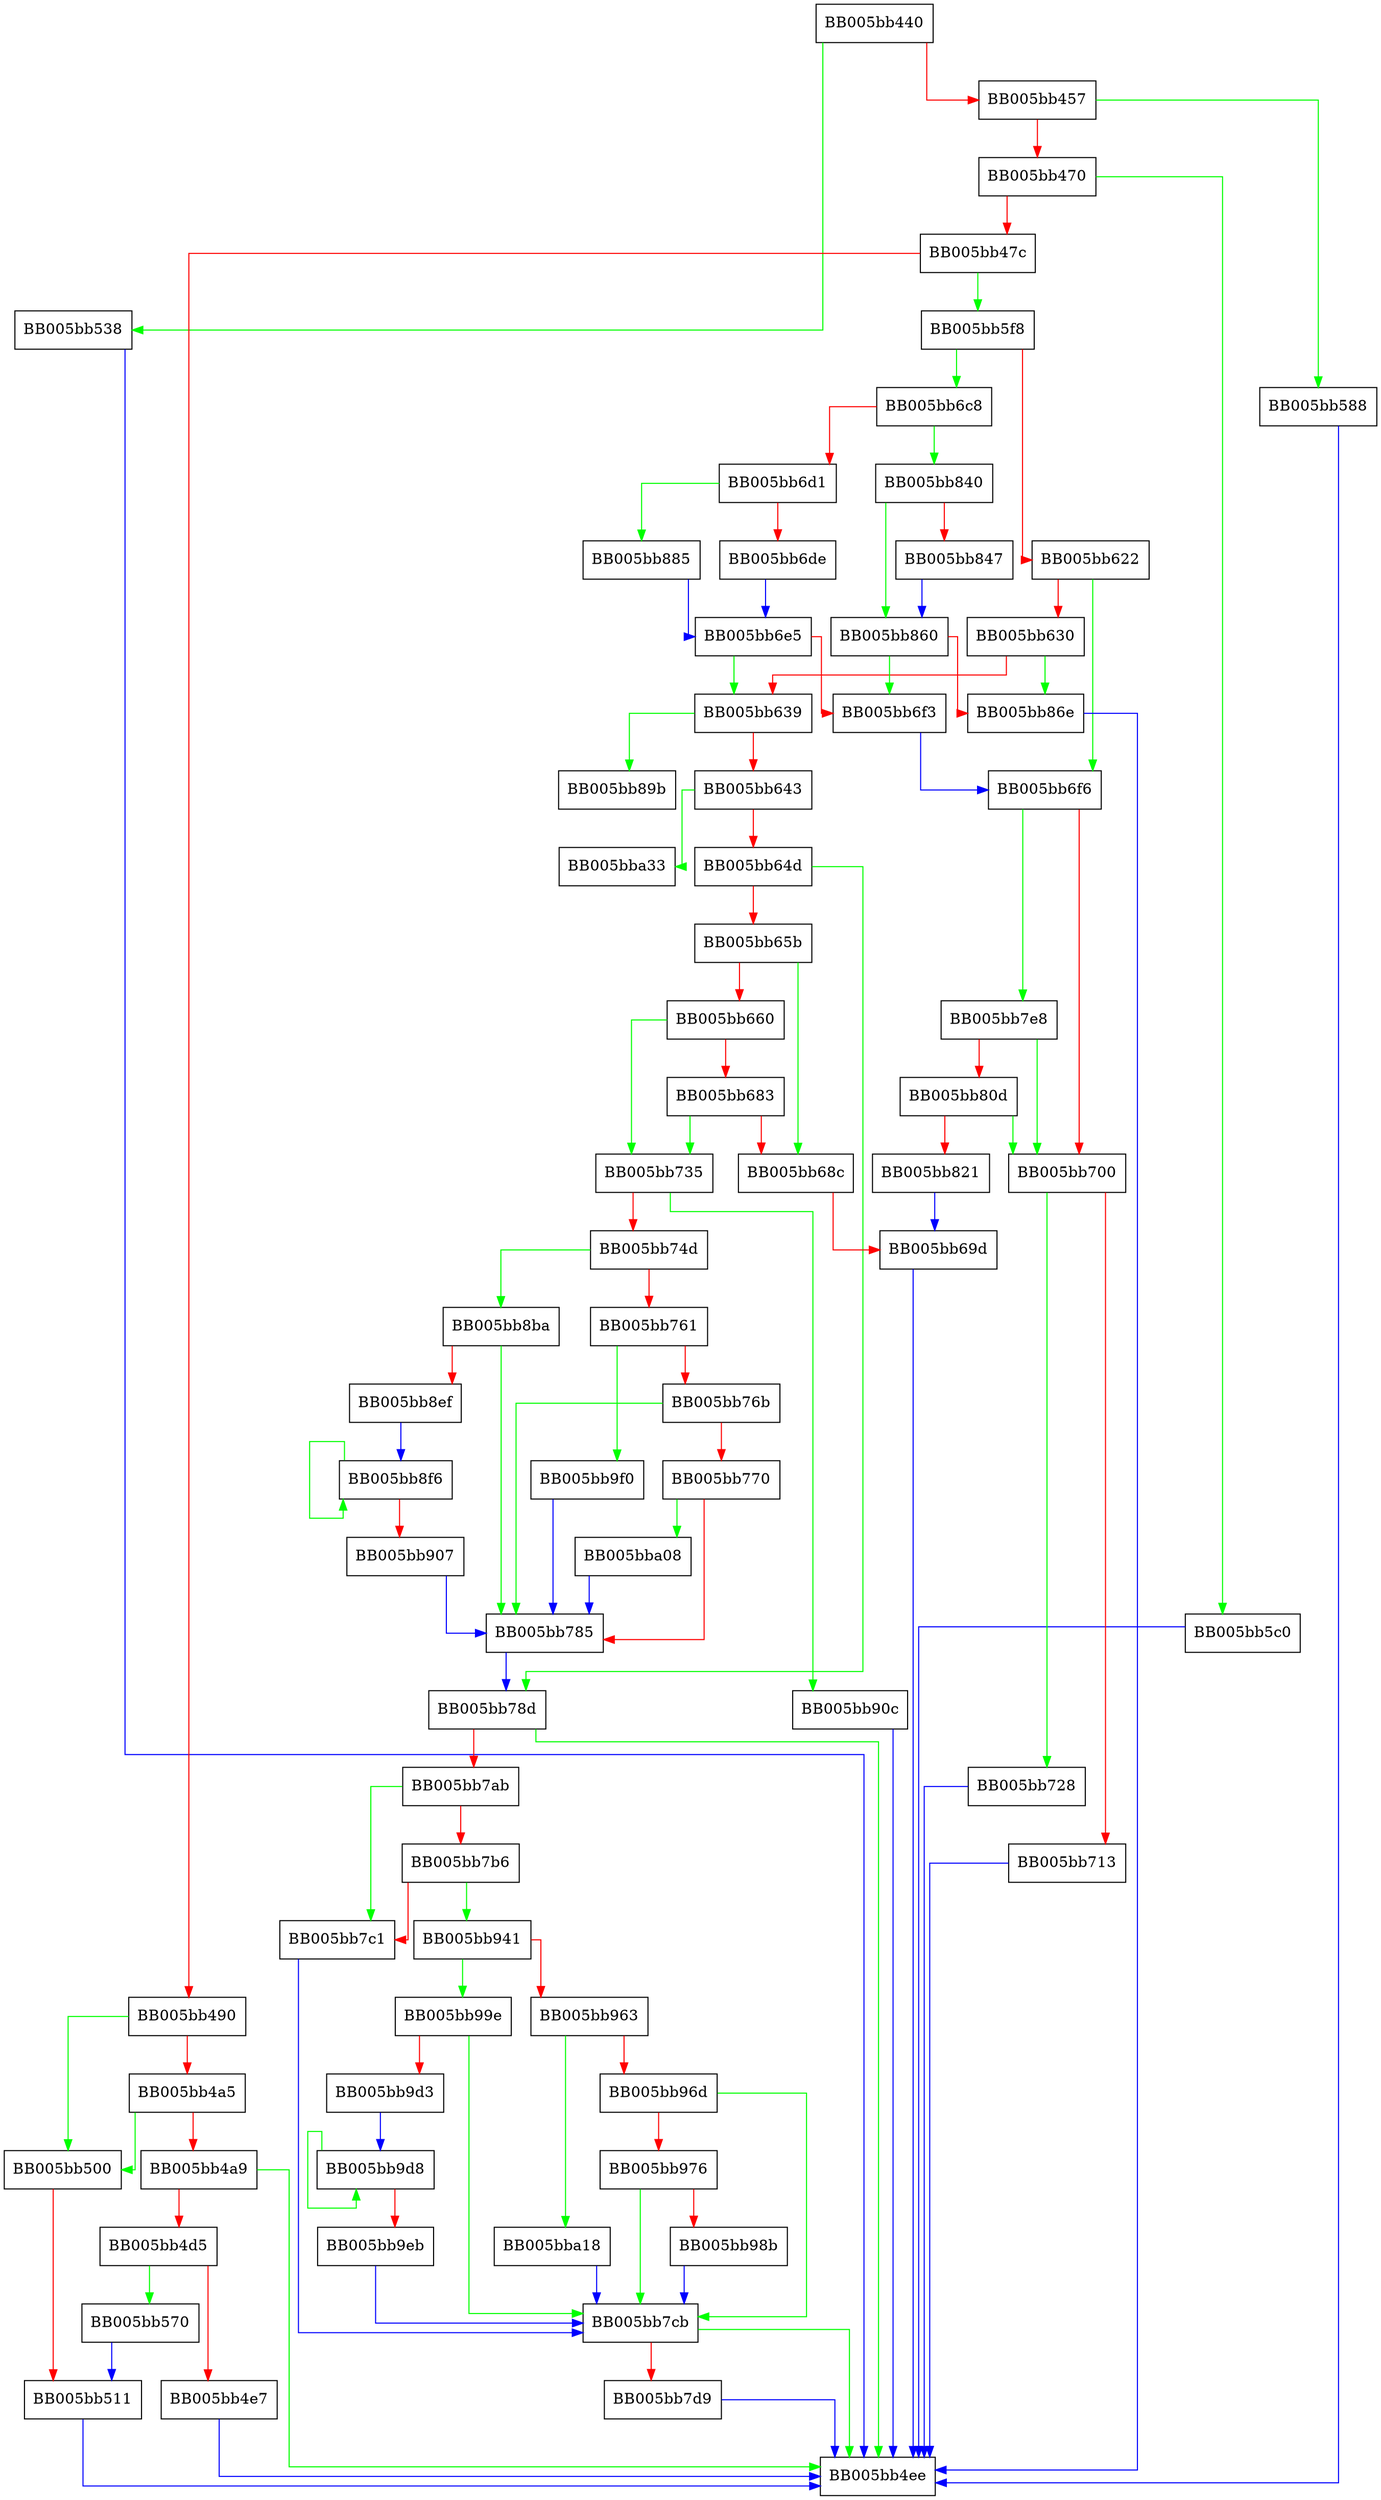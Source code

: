 digraph EVP_DecryptUpdate {
  node [shape="box"];
  graph [splines=ortho];
  BB005bb440 -> BB005bb538 [color="green"];
  BB005bb440 -> BB005bb457 [color="red"];
  BB005bb457 -> BB005bb588 [color="green"];
  BB005bb457 -> BB005bb470 [color="red"];
  BB005bb470 -> BB005bb5c0 [color="green"];
  BB005bb470 -> BB005bb47c [color="red"];
  BB005bb47c -> BB005bb5f8 [color="green"];
  BB005bb47c -> BB005bb490 [color="red"];
  BB005bb490 -> BB005bb500 [color="green"];
  BB005bb490 -> BB005bb4a5 [color="red"];
  BB005bb4a5 -> BB005bb500 [color="green"];
  BB005bb4a5 -> BB005bb4a9 [color="red"];
  BB005bb4a9 -> BB005bb4ee [color="green"];
  BB005bb4a9 -> BB005bb4d5 [color="red"];
  BB005bb4d5 -> BB005bb570 [color="green"];
  BB005bb4d5 -> BB005bb4e7 [color="red"];
  BB005bb4e7 -> BB005bb4ee [color="blue"];
  BB005bb500 -> BB005bb511 [color="red"];
  BB005bb511 -> BB005bb4ee [color="blue"];
  BB005bb538 -> BB005bb4ee [color="blue"];
  BB005bb570 -> BB005bb511 [color="blue"];
  BB005bb588 -> BB005bb4ee [color="blue"];
  BB005bb5c0 -> BB005bb4ee [color="blue"];
  BB005bb5f8 -> BB005bb6c8 [color="green"];
  BB005bb5f8 -> BB005bb622 [color="red"];
  BB005bb622 -> BB005bb6f6 [color="green"];
  BB005bb622 -> BB005bb630 [color="red"];
  BB005bb630 -> BB005bb86e [color="green"];
  BB005bb630 -> BB005bb639 [color="red"];
  BB005bb639 -> BB005bb89b [color="green"];
  BB005bb639 -> BB005bb643 [color="red"];
  BB005bb643 -> BB005bba33 [color="green"];
  BB005bb643 -> BB005bb64d [color="red"];
  BB005bb64d -> BB005bb78d [color="green"];
  BB005bb64d -> BB005bb65b [color="red"];
  BB005bb65b -> BB005bb68c [color="green"];
  BB005bb65b -> BB005bb660 [color="red"];
  BB005bb660 -> BB005bb735 [color="green"];
  BB005bb660 -> BB005bb683 [color="red"];
  BB005bb683 -> BB005bb735 [color="green"];
  BB005bb683 -> BB005bb68c [color="red"];
  BB005bb68c -> BB005bb69d [color="red"];
  BB005bb69d -> BB005bb4ee [color="blue"];
  BB005bb6c8 -> BB005bb840 [color="green"];
  BB005bb6c8 -> BB005bb6d1 [color="red"];
  BB005bb6d1 -> BB005bb885 [color="green"];
  BB005bb6d1 -> BB005bb6de [color="red"];
  BB005bb6de -> BB005bb6e5 [color="blue"];
  BB005bb6e5 -> BB005bb639 [color="green"];
  BB005bb6e5 -> BB005bb6f3 [color="red"];
  BB005bb6f3 -> BB005bb6f6 [color="blue"];
  BB005bb6f6 -> BB005bb7e8 [color="green"];
  BB005bb6f6 -> BB005bb700 [color="red"];
  BB005bb700 -> BB005bb728 [color="green"];
  BB005bb700 -> BB005bb713 [color="red"];
  BB005bb713 -> BB005bb4ee [color="blue"];
  BB005bb728 -> BB005bb4ee [color="blue"];
  BB005bb735 -> BB005bb90c [color="green"];
  BB005bb735 -> BB005bb74d [color="red"];
  BB005bb74d -> BB005bb8ba [color="green"];
  BB005bb74d -> BB005bb761 [color="red"];
  BB005bb761 -> BB005bb9f0 [color="green"];
  BB005bb761 -> BB005bb76b [color="red"];
  BB005bb76b -> BB005bb785 [color="green"];
  BB005bb76b -> BB005bb770 [color="red"];
  BB005bb770 -> BB005bba08 [color="green"];
  BB005bb770 -> BB005bb785 [color="red"];
  BB005bb785 -> BB005bb78d [color="blue"];
  BB005bb78d -> BB005bb4ee [color="green"];
  BB005bb78d -> BB005bb7ab [color="red"];
  BB005bb7ab -> BB005bb7c1 [color="green"];
  BB005bb7ab -> BB005bb7b6 [color="red"];
  BB005bb7b6 -> BB005bb941 [color="green"];
  BB005bb7b6 -> BB005bb7c1 [color="red"];
  BB005bb7c1 -> BB005bb7cb [color="blue"];
  BB005bb7cb -> BB005bb4ee [color="green"];
  BB005bb7cb -> BB005bb7d9 [color="red"];
  BB005bb7d9 -> BB005bb4ee [color="blue"];
  BB005bb7e8 -> BB005bb700 [color="green"];
  BB005bb7e8 -> BB005bb80d [color="red"];
  BB005bb80d -> BB005bb700 [color="green"];
  BB005bb80d -> BB005bb821 [color="red"];
  BB005bb821 -> BB005bb69d [color="blue"];
  BB005bb840 -> BB005bb860 [color="green"];
  BB005bb840 -> BB005bb847 [color="red"];
  BB005bb847 -> BB005bb860 [color="blue"];
  BB005bb860 -> BB005bb6f3 [color="green"];
  BB005bb860 -> BB005bb86e [color="red"];
  BB005bb86e -> BB005bb4ee [color="blue"];
  BB005bb885 -> BB005bb6e5 [color="blue"];
  BB005bb8ba -> BB005bb785 [color="green"];
  BB005bb8ba -> BB005bb8ef [color="red"];
  BB005bb8ef -> BB005bb8f6 [color="blue"];
  BB005bb8f6 -> BB005bb8f6 [color="green"];
  BB005bb8f6 -> BB005bb907 [color="red"];
  BB005bb907 -> BB005bb785 [color="blue"];
  BB005bb90c -> BB005bb4ee [color="blue"];
  BB005bb941 -> BB005bb99e [color="green"];
  BB005bb941 -> BB005bb963 [color="red"];
  BB005bb963 -> BB005bba18 [color="green"];
  BB005bb963 -> BB005bb96d [color="red"];
  BB005bb96d -> BB005bb7cb [color="green"];
  BB005bb96d -> BB005bb976 [color="red"];
  BB005bb976 -> BB005bb7cb [color="green"];
  BB005bb976 -> BB005bb98b [color="red"];
  BB005bb98b -> BB005bb7cb [color="blue"];
  BB005bb99e -> BB005bb7cb [color="green"];
  BB005bb99e -> BB005bb9d3 [color="red"];
  BB005bb9d3 -> BB005bb9d8 [color="blue"];
  BB005bb9d8 -> BB005bb9d8 [color="green"];
  BB005bb9d8 -> BB005bb9eb [color="red"];
  BB005bb9eb -> BB005bb7cb [color="blue"];
  BB005bb9f0 -> BB005bb785 [color="blue"];
  BB005bba08 -> BB005bb785 [color="blue"];
  BB005bba18 -> BB005bb7cb [color="blue"];
}